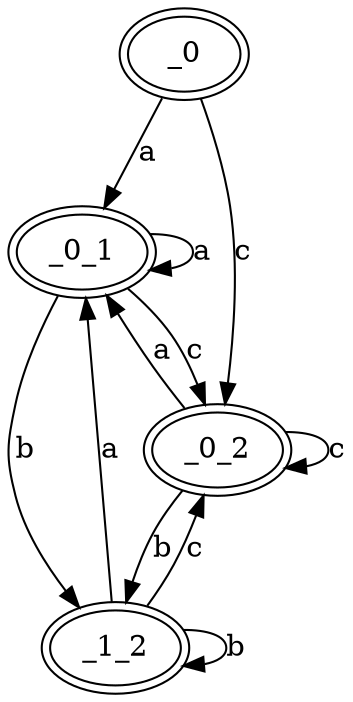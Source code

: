 digraph G {
_0->_0_1 [label="a"]
_0->_0_2 [label="c"]
_0_1->_0_1 [label="a"]
_0_1->_1_2 [label="b"]
_0_1->_0_2 [label="c"]
_0_2->_0_1 [label="a"]
_0_2->_1_2 [label="b"]
_0_2->_0_2 [label="c"]
_1_2->_0_1 [label="a"]
_1_2->_1_2 [label="b"]
_1_2->_0_2 [label="c"]
_0 [peripheries=2]
_0_1 [peripheries=2]
_0_2 [peripheries=2]
_0_2 [peripheries=2]
_1_2 [peripheries=2]
}
